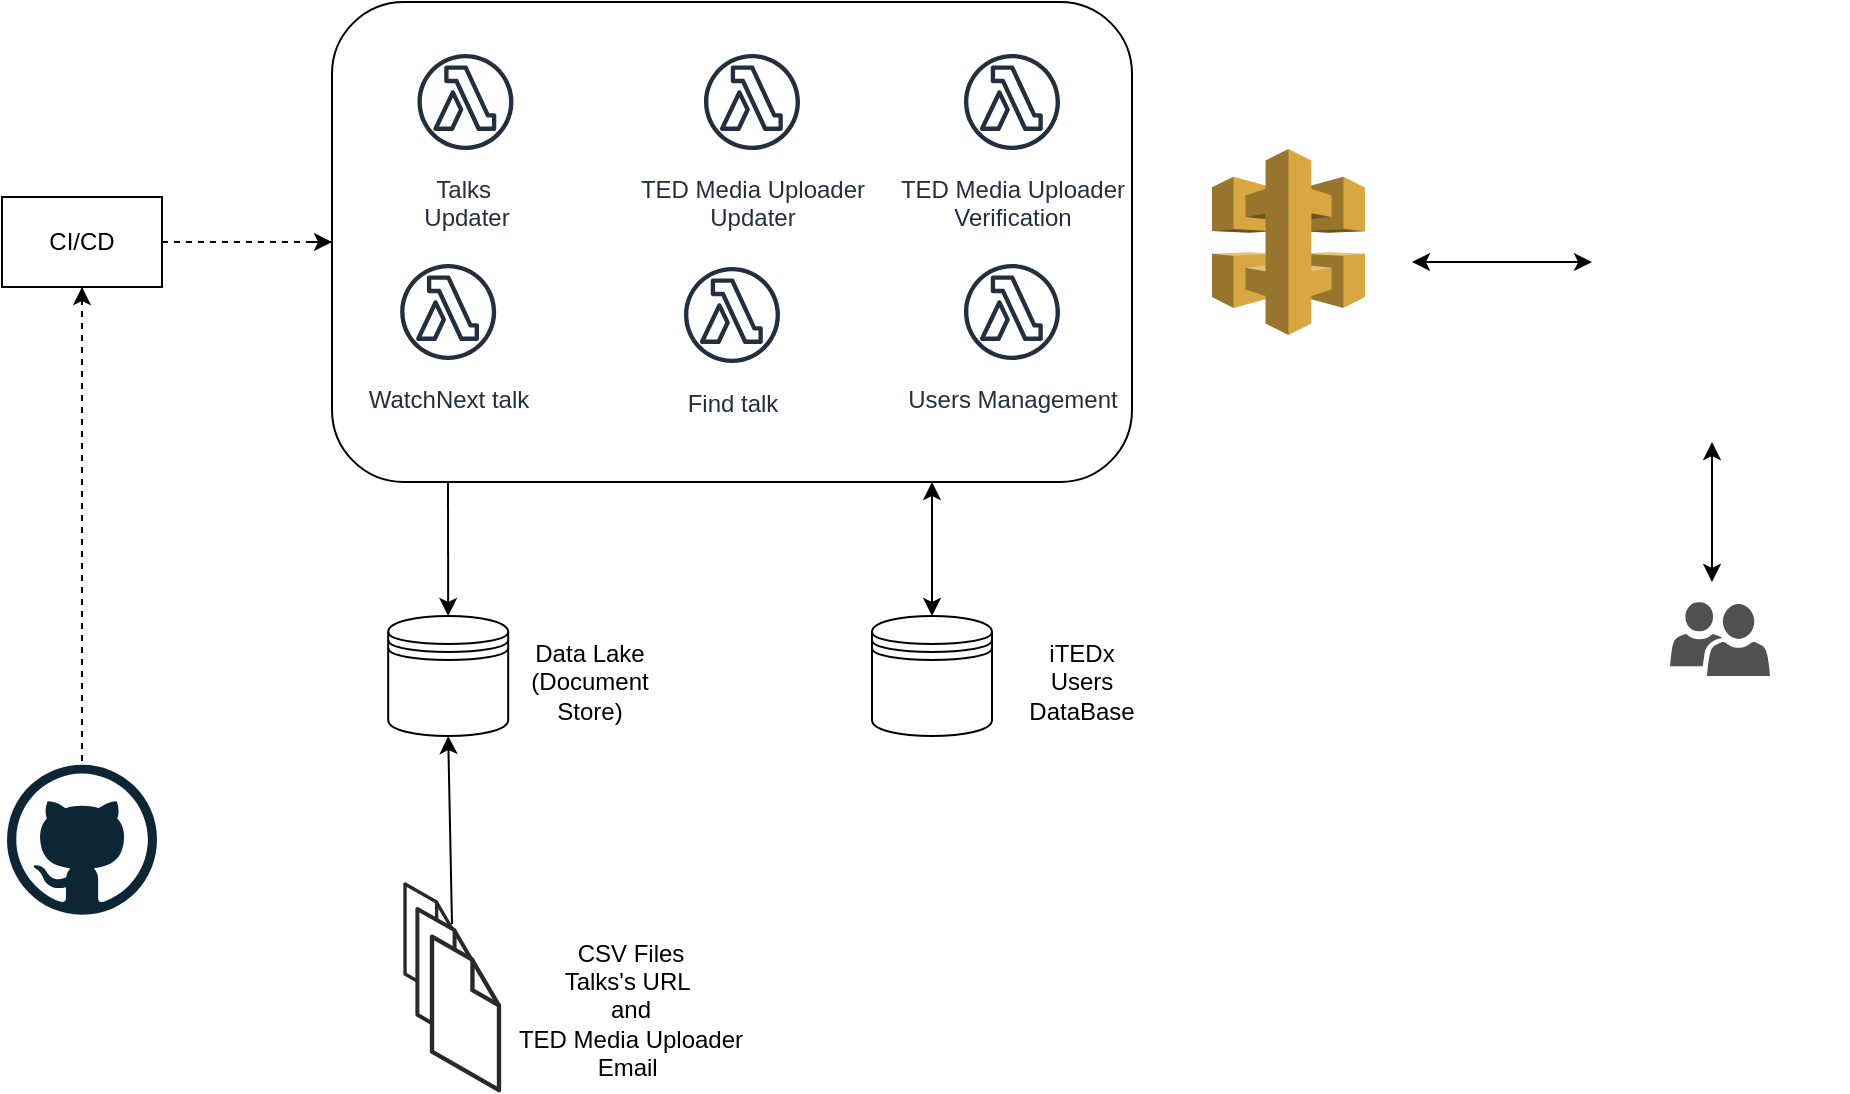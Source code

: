 <mxfile version="13.1.1" type="github">
  <diagram id="xSwQsNHX_a4bN7xJ4ANp" name="Page-1">
    <mxGraphModel dx="1422" dy="762" grid="1" gridSize="10" guides="1" tooltips="1" connect="1" arrows="1" fold="1" page="1" pageScale="1" pageWidth="827" pageHeight="1169" math="0" shadow="0">
      <root>
        <mxCell id="0" />
        <mxCell id="1" parent="0" />
        <mxCell id="nG0uS29rBAO2VkAjnScJ-1" value="" style="dashed=0;outlineConnect=0;html=1;align=center;labelPosition=center;verticalLabelPosition=bottom;verticalAlign=top;shape=mxgraph.weblogos.github" parent="1" vertex="1">
          <mxGeometry x="37.5" y="421.33" width="75" height="75" as="geometry" />
        </mxCell>
        <mxCell id="nG0uS29rBAO2VkAjnScJ-2" value="" style="rounded=1;whiteSpace=wrap;html=1;" parent="1" vertex="1">
          <mxGeometry x="200" y="40" width="400" height="240" as="geometry" />
        </mxCell>
        <mxCell id="nG0uS29rBAO2VkAjnScJ-10" value="WatchNext talk" style="outlineConnect=0;fontColor=#232F3E;gradientColor=none;strokeColor=#232F3E;fillColor=#ffffff;dashed=0;verticalLabelPosition=bottom;verticalAlign=top;align=center;html=1;fontSize=12;fontStyle=0;aspect=fixed;shape=mxgraph.aws4.resourceIcon;resIcon=mxgraph.aws4.lambda_function;" parent="1" vertex="1">
          <mxGeometry x="228.09" y="165" width="60" height="60" as="geometry" />
        </mxCell>
        <mxCell id="nG0uS29rBAO2VkAjnScJ-17" value="Find talk" style="outlineConnect=0;fontColor=#232F3E;gradientColor=none;strokeColor=#232F3E;fillColor=#ffffff;dashed=0;verticalLabelPosition=bottom;verticalAlign=top;align=center;html=1;fontSize=12;fontStyle=0;aspect=fixed;shape=mxgraph.aws4.resourceIcon;resIcon=mxgraph.aws4.lambda_function;" parent="1" vertex="1">
          <mxGeometry x="370.0" y="166.5" width="60" height="60" as="geometry" />
        </mxCell>
        <mxCell id="nG0uS29rBAO2VkAjnScJ-20" value="" style="shape=image;html=1;verticalAlign=top;verticalLabelPosition=bottom;labelBackgroundColor=#ffffff;imageAspect=0;aspect=fixed;image=https://cdn2.iconfinder.com/data/icons/freecns-cumulus/16/519964-027_Smartphone-128.png" parent="1" vertex="1">
          <mxGeometry x="830" y="120" width="128" height="128" as="geometry" />
        </mxCell>
        <mxCell id="nG0uS29rBAO2VkAjnScJ-22" value="" style="outlineConnect=0;dashed=0;verticalLabelPosition=bottom;verticalAlign=top;align=center;html=1;shape=mxgraph.aws3.api_gateway;fillColor=#D9A741;gradientColor=none;" parent="1" vertex="1">
          <mxGeometry x="640" y="113.5" width="76.5" height="93" as="geometry" />
        </mxCell>
        <mxCell id="nG0uS29rBAO2VkAjnScJ-23" value="" style="endArrow=classic;startArrow=classic;html=1;entryX=0;entryY=0.391;entryDx=0;entryDy=0;entryPerimeter=0;" parent="1" target="nG0uS29rBAO2VkAjnScJ-20" edge="1">
          <mxGeometry width="50" height="50" relative="1" as="geometry">
            <mxPoint x="740" y="170" as="sourcePoint" />
            <mxPoint x="670" y="270" as="targetPoint" />
          </mxGeometry>
        </mxCell>
        <mxCell id="nG0uS29rBAO2VkAjnScJ-24" value="" style="endArrow=classic;startArrow=classic;html=1;" parent="1" edge="1">
          <mxGeometry width="50" height="50" relative="1" as="geometry">
            <mxPoint x="890" y="330" as="sourcePoint" />
            <mxPoint x="890" y="260" as="targetPoint" />
          </mxGeometry>
        </mxCell>
        <mxCell id="nG0uS29rBAO2VkAjnScJ-25" value="" style="pointerEvents=1;shadow=0;dashed=0;html=1;strokeColor=none;labelPosition=center;verticalLabelPosition=bottom;verticalAlign=top;align=center;fillColor=#505050;shape=mxgraph.mscae.intune.user_group" parent="1" vertex="1">
          <mxGeometry x="869" y="340" width="50" height="37" as="geometry" />
        </mxCell>
        <mxCell id="nG0uS29rBAO2VkAjnScJ-27" value="" style="endArrow=classic;html=1;entryX=0.5;entryY=0;entryDx=0;entryDy=0;" parent="1" target="nG0uS29rBAO2VkAjnScJ-29" edge="1">
          <mxGeometry width="50" height="50" relative="1" as="geometry">
            <mxPoint x="258" y="280" as="sourcePoint" />
            <mxPoint x="253" y="340" as="targetPoint" />
          </mxGeometry>
        </mxCell>
        <mxCell id="nG0uS29rBAO2VkAjnScJ-29" value="" style="shape=datastore;whiteSpace=wrap;html=1;" parent="1" vertex="1">
          <mxGeometry x="228.09" y="347" width="60" height="60" as="geometry" />
        </mxCell>
        <mxCell id="nG0uS29rBAO2VkAjnScJ-32" value="" style="shape=datastore;whiteSpace=wrap;html=1;" parent="1" vertex="1">
          <mxGeometry x="470" y="347" width="60" height="60" as="geometry" />
        </mxCell>
        <mxCell id="nG0uS29rBAO2VkAjnScJ-36" value="" style="verticalLabelPosition=bottom;html=1;verticalAlign=top;strokeWidth=1;align=center;outlineConnect=0;dashed=0;outlineConnect=0;shape=mxgraph.aws3d.file;aspect=fixed;strokeColor=#292929;" parent="1" vertex="1">
          <mxGeometry x="236.51" y="481" width="26.18" height="60" as="geometry" />
        </mxCell>
        <mxCell id="nG0uS29rBAO2VkAjnScJ-37" value="" style="verticalLabelPosition=bottom;html=1;verticalAlign=top;strokeWidth=1;align=center;outlineConnect=0;dashed=0;outlineConnect=0;shape=mxgraph.aws3d.file;aspect=fixed;strokeColor=#292929;" parent="1" vertex="1">
          <mxGeometry x="242.69" y="493.5" width="30.8" height="70.6" as="geometry" />
        </mxCell>
        <mxCell id="nG0uS29rBAO2VkAjnScJ-38" value="" style="verticalLabelPosition=bottom;html=1;verticalAlign=top;strokeWidth=1;align=center;outlineConnect=0;dashed=0;outlineConnect=0;shape=mxgraph.aws3d.file;aspect=fixed;strokeColor=#292929;" parent="1" vertex="1">
          <mxGeometry x="250" y="507.33" width="33.49" height="76.77" as="geometry" />
        </mxCell>
        <mxCell id="nG0uS29rBAO2VkAjnScJ-40" value="" style="endArrow=classic;html=1;entryX=0.5;entryY=1;entryDx=0;entryDy=0;exitX=0.562;exitY=0.106;exitDx=0;exitDy=0;exitPerimeter=0;" parent="1" source="nG0uS29rBAO2VkAjnScJ-37" target="nG0uS29rBAO2VkAjnScJ-29" edge="1">
          <mxGeometry width="50" height="50" relative="1" as="geometry">
            <mxPoint x="309" y="480" as="sourcePoint" />
            <mxPoint x="289" y="430" as="targetPoint" />
          </mxGeometry>
        </mxCell>
        <mxCell id="nG0uS29rBAO2VkAjnScJ-41" value="Data Lake&lt;br&gt;(Document Store)" style="text;html=1;strokeColor=none;fillColor=none;align=center;verticalAlign=middle;whiteSpace=wrap;rounded=0;" parent="1" vertex="1">
          <mxGeometry x="309" y="370" width="40" height="20" as="geometry" />
        </mxCell>
        <mxCell id="nG0uS29rBAO2VkAjnScJ-42" value="iTEDx&lt;br&gt;Users DataBase" style="text;html=1;strokeColor=none;fillColor=none;align=center;verticalAlign=middle;whiteSpace=wrap;rounded=0;" parent="1" vertex="1">
          <mxGeometry x="555" y="370" width="40" height="20" as="geometry" />
        </mxCell>
        <mxCell id="nG0uS29rBAO2VkAjnScJ-43" value="" style="endArrow=classic;startArrow=classic;html=1;entryX=0.75;entryY=1;entryDx=0;entryDy=0;" parent="1" source="nG0uS29rBAO2VkAjnScJ-32" target="nG0uS29rBAO2VkAjnScJ-2" edge="1">
          <mxGeometry width="50" height="50" relative="1" as="geometry">
            <mxPoint x="290" y="420" as="sourcePoint" />
            <mxPoint x="564" y="250" as="targetPoint" />
          </mxGeometry>
        </mxCell>
        <mxCell id="nG0uS29rBAO2VkAjnScJ-44" value="CI/CD" style="rounded=0;whiteSpace=wrap;html=1;" parent="1" vertex="1">
          <mxGeometry x="35" y="137.5" width="80" height="45" as="geometry" />
        </mxCell>
        <mxCell id="nG0uS29rBAO2VkAjnScJ-47" value="" style="endArrow=none;dashed=1;html=1;exitX=0.5;exitY=1;exitDx=0;exitDy=0;" parent="1" source="nG0uS29rBAO2VkAjnScJ-44" target="nG0uS29rBAO2VkAjnScJ-1" edge="1">
          <mxGeometry width="50" height="50" relative="1" as="geometry">
            <mxPoint x="60" y="800" as="sourcePoint" />
            <mxPoint x="110" y="750" as="targetPoint" />
          </mxGeometry>
        </mxCell>
        <mxCell id="nG0uS29rBAO2VkAjnScJ-48" value="" style="endArrow=none;dashed=1;html=1;entryX=0;entryY=0.5;entryDx=0;entryDy=0;exitX=1;exitY=0.5;exitDx=0;exitDy=0;" parent="1" source="nG0uS29rBAO2VkAjnScJ-44" target="nG0uS29rBAO2VkAjnScJ-2" edge="1">
          <mxGeometry width="50" height="50" relative="1" as="geometry">
            <mxPoint x="140" y="220" as="sourcePoint" />
            <mxPoint x="190" y="170" as="targetPoint" />
          </mxGeometry>
        </mxCell>
        <mxCell id="nG0uS29rBAO2VkAjnScJ-51" value="" style="endArrow=classic;html=1;entryX=0.5;entryY=1;entryDx=0;entryDy=0;" parent="1" target="nG0uS29rBAO2VkAjnScJ-44" edge="1">
          <mxGeometry width="50" height="50" relative="1" as="geometry">
            <mxPoint x="75" y="190" as="sourcePoint" />
            <mxPoint x="650" y="360" as="targetPoint" />
          </mxGeometry>
        </mxCell>
        <mxCell id="nG0uS29rBAO2VkAjnScJ-52" value="" style="endArrow=classic;html=1;entryX=0;entryY=0.5;entryDx=0;entryDy=0;" parent="1" target="nG0uS29rBAO2VkAjnScJ-2" edge="1">
          <mxGeometry width="50" height="50" relative="1" as="geometry">
            <mxPoint x="190" y="160" as="sourcePoint" />
            <mxPoint x="690" y="320" as="targetPoint" />
          </mxGeometry>
        </mxCell>
        <mxCell id="CVi55QZ7pKu7Utjj4PKd-9" value="CSV Files&lt;br&gt;Talks&#39;s URL&amp;nbsp;&lt;br&gt;and&lt;br&gt;TED Media Uploader&lt;br&gt;Email&amp;nbsp;" style="text;html=1;align=center;verticalAlign=middle;resizable=0;points=[];autosize=1;" parent="1" vertex="1">
          <mxGeometry x="284" y="504.1" width="130" height="80" as="geometry" />
        </mxCell>
        <mxCell id="CVi55QZ7pKu7Utjj4PKd-11" value="Users Management&lt;br&gt;" style="outlineConnect=0;fontColor=#232F3E;gradientColor=none;strokeColor=#232F3E;fillColor=#ffffff;dashed=0;verticalLabelPosition=bottom;verticalAlign=top;align=center;html=1;fontSize=12;fontStyle=0;aspect=fixed;shape=mxgraph.aws4.resourceIcon;resIcon=mxgraph.aws4.lambda_function;" parent="1" vertex="1">
          <mxGeometry x="510.0" y="165" width="60" height="60" as="geometry" />
        </mxCell>
        <mxCell id="CVi55QZ7pKu7Utjj4PKd-18" value="Talks&amp;nbsp;&lt;br&gt;Updater" style="outlineConnect=0;fontColor=#232F3E;gradientColor=none;strokeColor=#232F3E;fillColor=#ffffff;dashed=0;verticalLabelPosition=bottom;verticalAlign=top;align=center;html=1;fontSize=12;fontStyle=0;aspect=fixed;shape=mxgraph.aws4.resourceIcon;resIcon=mxgraph.aws4.lambda_function;" parent="1" vertex="1">
          <mxGeometry x="236.74" y="60" width="60" height="60" as="geometry" />
        </mxCell>
        <mxCell id="CVi55QZ7pKu7Utjj4PKd-27" value="TED Media Uploader &lt;br&gt;Updater" style="outlineConnect=0;fontColor=#232F3E;gradientColor=none;strokeColor=#232F3E;fillColor=#ffffff;dashed=0;verticalLabelPosition=bottom;verticalAlign=top;align=center;html=1;fontSize=12;fontStyle=0;aspect=fixed;shape=mxgraph.aws4.resourceIcon;resIcon=mxgraph.aws4.lambda_function;" parent="1" vertex="1">
          <mxGeometry x="380.0" y="60" width="60" height="60" as="geometry" />
        </mxCell>
        <mxCell id="KkKmGwhI4ppq6R4ktAim-1" value="TED Media Uploader&lt;br&gt;Verification" style="outlineConnect=0;fontColor=#232F3E;gradientColor=none;strokeColor=#232F3E;fillColor=#ffffff;dashed=0;verticalLabelPosition=bottom;verticalAlign=top;align=center;html=1;fontSize=12;fontStyle=0;aspect=fixed;shape=mxgraph.aws4.resourceIcon;resIcon=mxgraph.aws4.lambda_function;" vertex="1" parent="1">
          <mxGeometry x="510" y="60" width="60" height="60" as="geometry" />
        </mxCell>
      </root>
    </mxGraphModel>
  </diagram>
</mxfile>
